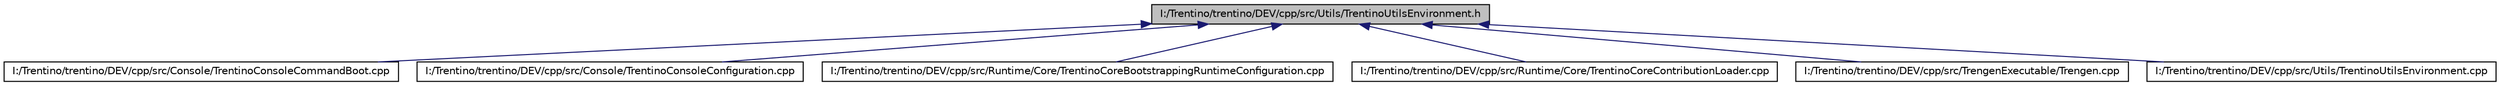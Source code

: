 digraph G
{
  edge [fontname="Helvetica",fontsize="10",labelfontname="Helvetica",labelfontsize="10"];
  node [fontname="Helvetica",fontsize="10",shape=record];
  Node1 [label="I:/Trentino/trentino/DEV/cpp/src/Utils/TrentinoUtilsEnvironment.h",height=0.2,width=0.4,color="black", fillcolor="grey75", style="filled" fontcolor="black"];
  Node1 -> Node2 [dir="back",color="midnightblue",fontsize="10",style="solid",fontname="Helvetica"];
  Node2 [label="I:/Trentino/trentino/DEV/cpp/src/Console/TrentinoConsoleCommandBoot.cpp",height=0.2,width=0.4,color="black", fillcolor="white", style="filled",URL="$_trentino_console_command_boot_8cpp.html"];
  Node1 -> Node3 [dir="back",color="midnightblue",fontsize="10",style="solid",fontname="Helvetica"];
  Node3 [label="I:/Trentino/trentino/DEV/cpp/src/Console/TrentinoConsoleConfiguration.cpp",height=0.2,width=0.4,color="black", fillcolor="white", style="filled",URL="$_trentino_console_configuration_8cpp.html"];
  Node1 -> Node4 [dir="back",color="midnightblue",fontsize="10",style="solid",fontname="Helvetica"];
  Node4 [label="I:/Trentino/trentino/DEV/cpp/src/Runtime/Core/TrentinoCoreBootstrappingRuntimeConfiguration.cpp",height=0.2,width=0.4,color="black", fillcolor="white", style="filled",URL="$_trentino_core_bootstrapping_runtime_configuration_8cpp.html"];
  Node1 -> Node5 [dir="back",color="midnightblue",fontsize="10",style="solid",fontname="Helvetica"];
  Node5 [label="I:/Trentino/trentino/DEV/cpp/src/Runtime/Core/TrentinoCoreContributionLoader.cpp",height=0.2,width=0.4,color="black", fillcolor="white", style="filled",URL="$_trentino_core_contribution_loader_8cpp.html"];
  Node1 -> Node6 [dir="back",color="midnightblue",fontsize="10",style="solid",fontname="Helvetica"];
  Node6 [label="I:/Trentino/trentino/DEV/cpp/src/TrengenExecutable/Trengen.cpp",height=0.2,width=0.4,color="black", fillcolor="white", style="filled",URL="$_trengen_8cpp.html"];
  Node1 -> Node7 [dir="back",color="midnightblue",fontsize="10",style="solid",fontname="Helvetica"];
  Node7 [label="I:/Trentino/trentino/DEV/cpp/src/Utils/TrentinoUtilsEnvironment.cpp",height=0.2,width=0.4,color="black", fillcolor="white", style="filled",URL="$_trentino_utils_environment_8cpp.html"];
}
